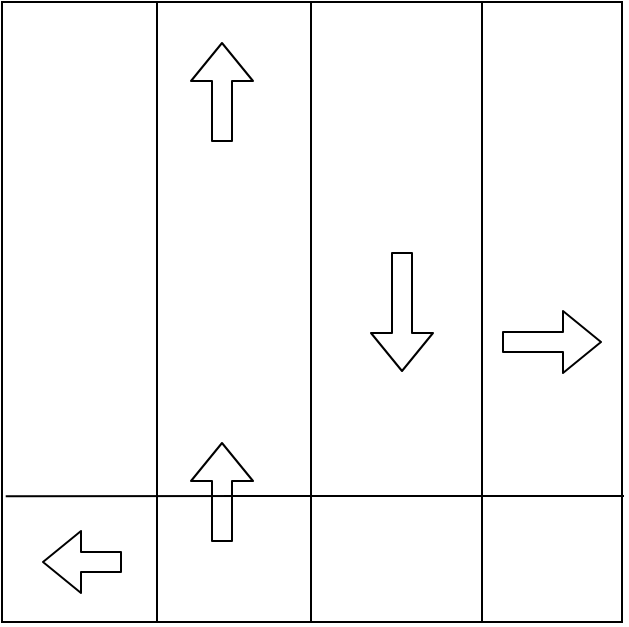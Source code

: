 <mxfile version="12.2.9" type="google" pages="1"><diagram id="L4JeYq7aFDzU8YOtApDD" name="Page-1"><mxGraphModel dx="782" dy="436" grid="1" gridSize="10" guides="1" tooltips="1" connect="1" arrows="1" fold="1" page="1" pageScale="1" pageWidth="850" pageHeight="1100" math="0" shadow="0"><root><mxCell id="0"/><mxCell id="1" parent="0"/><mxCell id="KVQ53XUUUKlnlvkgH2tI-1" value="" style="whiteSpace=wrap;html=1;aspect=fixed;" vertex="1" parent="1"><mxGeometry x="280" y="50" width="310" height="310" as="geometry"/></mxCell><mxCell id="KVQ53XUUUKlnlvkgH2tI-2" value="" style="endArrow=none;html=1;entryX=0.25;entryY=0;entryDx=0;entryDy=0;exitX=0.25;exitY=1;exitDx=0;exitDy=0;" edge="1" parent="1" source="KVQ53XUUUKlnlvkgH2tI-1" target="KVQ53XUUUKlnlvkgH2tI-1"><mxGeometry width="50" height="50" relative="1" as="geometry"><mxPoint x="340" y="280" as="sourcePoint"/><mxPoint x="390" y="230" as="targetPoint"/></mxGeometry></mxCell><mxCell id="KVQ53XUUUKlnlvkgH2tI-3" value="" style="endArrow=none;html=1;entryX=0.25;entryY=0;entryDx=0;entryDy=0;exitX=0.25;exitY=1;exitDx=0;exitDy=0;" edge="1" parent="1"><mxGeometry width="50" height="50" relative="1" as="geometry"><mxPoint x="434.5" y="360" as="sourcePoint"/><mxPoint x="434.5" y="50" as="targetPoint"/></mxGeometry></mxCell><mxCell id="KVQ53XUUUKlnlvkgH2tI-4" value="" style="endArrow=none;html=1;entryX=0.25;entryY=0;entryDx=0;entryDy=0;exitX=0.25;exitY=1;exitDx=0;exitDy=0;" edge="1" parent="1"><mxGeometry width="50" height="50" relative="1" as="geometry"><mxPoint x="520" y="360" as="sourcePoint"/><mxPoint x="520" y="50" as="targetPoint"/></mxGeometry></mxCell><mxCell id="KVQ53XUUUKlnlvkgH2tI-6" value="" style="endArrow=none;html=1;exitX=0.006;exitY=0.797;exitDx=0;exitDy=0;exitPerimeter=0;" edge="1" parent="1" source="KVQ53XUUUKlnlvkgH2tI-1"><mxGeometry width="50" height="50" relative="1" as="geometry"><mxPoint x="280" y="430" as="sourcePoint"/><mxPoint x="591" y="297" as="targetPoint"/></mxGeometry></mxCell><mxCell id="KVQ53XUUUKlnlvkgH2tI-7" value="" style="shape=flexArrow;endArrow=classic;html=1;" edge="1" parent="1"><mxGeometry width="50" height="50" relative="1" as="geometry"><mxPoint x="390" y="120" as="sourcePoint"/><mxPoint x="390" y="70" as="targetPoint"/></mxGeometry></mxCell><mxCell id="KVQ53XUUUKlnlvkgH2tI-8" value="" style="shape=flexArrow;endArrow=classic;html=1;" edge="1" parent="1"><mxGeometry width="50" height="50" relative="1" as="geometry"><mxPoint x="390" y="320" as="sourcePoint"/><mxPoint x="390" y="270" as="targetPoint"/></mxGeometry></mxCell><mxCell id="KVQ53XUUUKlnlvkgH2tI-9" value="" style="shape=flexArrow;endArrow=classic;html=1;" edge="1" parent="1"><mxGeometry width="50" height="50" relative="1" as="geometry"><mxPoint x="340" y="330" as="sourcePoint"/><mxPoint x="300" y="330" as="targetPoint"/></mxGeometry></mxCell><mxCell id="KVQ53XUUUKlnlvkgH2tI-12" value="" style="shape=flexArrow;endArrow=classic;html=1;" edge="1" parent="1"><mxGeometry width="50" height="50" relative="1" as="geometry"><mxPoint x="480" y="175" as="sourcePoint"/><mxPoint x="480" y="235" as="targetPoint"/></mxGeometry></mxCell><mxCell id="KVQ53XUUUKlnlvkgH2tI-14" value="" style="shape=flexArrow;endArrow=classic;html=1;" edge="1" parent="1"><mxGeometry width="50" height="50" relative="1" as="geometry"><mxPoint x="530" y="220" as="sourcePoint"/><mxPoint x="580" y="220" as="targetPoint"/></mxGeometry></mxCell></root></mxGraphModel></diagram></mxfile>